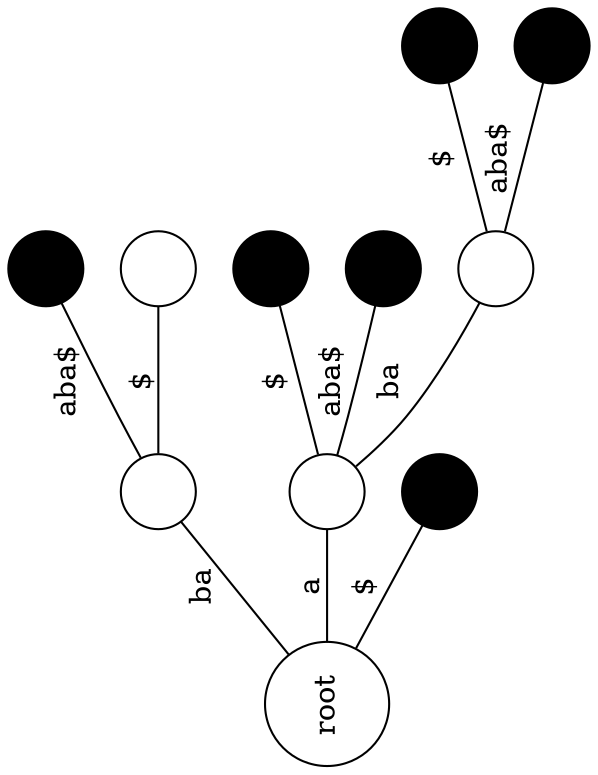  graph tree_1 {
 rankdir=LR;
 orientation=landscape;
 size = 10;

1   [shape=circle, label="root"];
2   [shape=circle, label=""];
3   [shape=circle, label="", style="filled", color="black"];
4   [shape=circle, label=""];
5   [shape=circle, label=""];
6   [shape=circle, label="", style="filled", color="black"];
7   [shape=circle, label="", style="filled", color="black"];
8   [shape=circle, label=""];
9   [shape=circle, label="", style="filled", color="black"];
10  [shape=circle, label="", style="filled", color="black"];
11  [shape=circle, label="", style="filled", color="black"];

 1 -- 2 [label="ba"];
 2 -- 3 [label="aba$"];
 2 -- 4 [label="$"];
 
 1 -- 5 [label="a"];
 5 -- 6 [label="$"];
 5 -- 7 [label="aba$"];
 5 -- 8 [label="ba"];
 8 -- 9 [label="$"];
 8 -- 10 [label="aba$"];

 1 -- 11 [label="$"];
 
  

 }